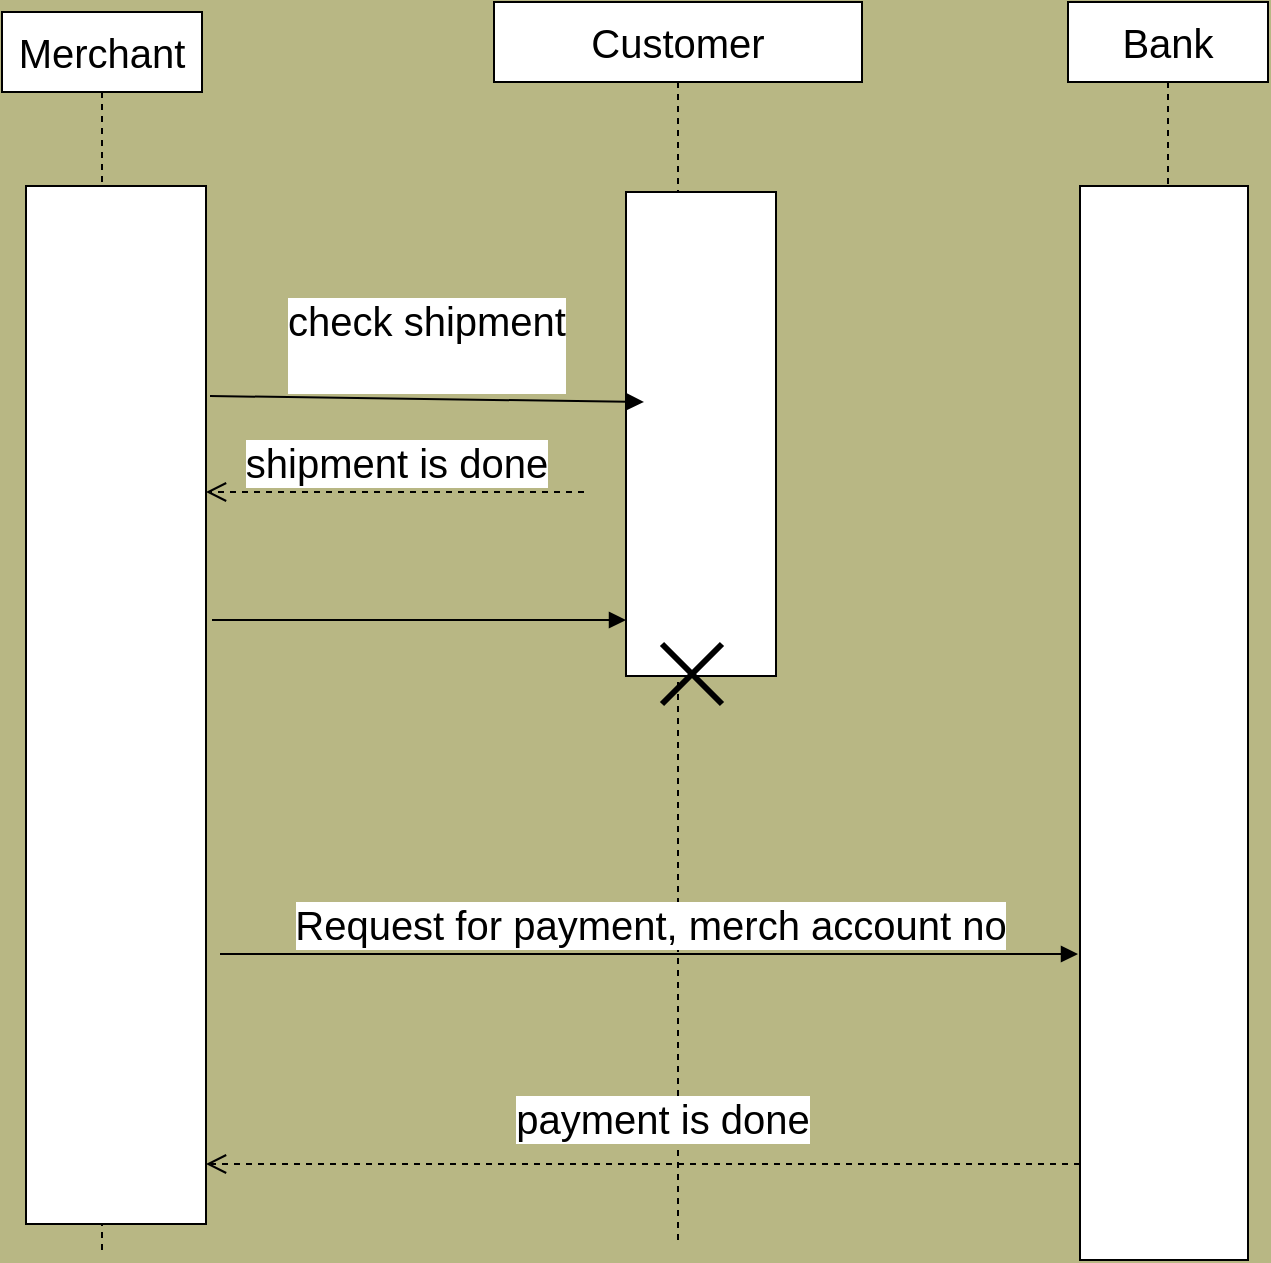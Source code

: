 <mxfile version="24.0.1" type="device">
  <diagram name="Page-1" id="eOZoPtdF6AOH-1mpunKZ">
    <mxGraphModel dx="1386" dy="793" grid="0" gridSize="10" guides="1" tooltips="1" connect="1" arrows="1" fold="1" page="1" pageScale="1" pageWidth="850" pageHeight="1100" background="#b8b784" math="0" shadow="0">
      <root>
        <mxCell id="0" />
        <mxCell id="1" parent="0" />
        <mxCell id="tQw_C3F5uXbMwOZARNFG-9" value="Merchant" style="shape=umlLifeline;perimeter=lifelinePerimeter;whiteSpace=wrap;html=1;container=1;dropTarget=0;collapsible=0;recursiveResize=0;outlineConnect=0;portConstraint=eastwest;newEdgeStyle={&quot;curved&quot;:0,&quot;rounded&quot;:0};fontSize=20;" vertex="1" parent="1">
          <mxGeometry x="102" y="69" width="100" height="620" as="geometry" />
        </mxCell>
        <mxCell id="tQw_C3F5uXbMwOZARNFG-10" value="Customer" style="shape=umlLifeline;perimeter=lifelinePerimeter;whiteSpace=wrap;html=1;container=1;dropTarget=0;collapsible=0;recursiveResize=0;outlineConnect=0;portConstraint=eastwest;newEdgeStyle={&quot;curved&quot;:0,&quot;rounded&quot;:0};fontSize=20;" vertex="1" parent="1">
          <mxGeometry x="348" y="64" width="184" height="622" as="geometry" />
        </mxCell>
        <mxCell id="tQw_C3F5uXbMwOZARNFG-11" value="Bank" style="shape=umlLifeline;perimeter=lifelinePerimeter;whiteSpace=wrap;html=1;container=1;dropTarget=0;collapsible=0;recursiveResize=0;outlineConnect=0;portConstraint=eastwest;newEdgeStyle={&quot;curved&quot;:0,&quot;rounded&quot;:0};fontSize=20;" vertex="1" parent="1">
          <mxGeometry x="635" y="64" width="100" height="629" as="geometry" />
        </mxCell>
        <mxCell id="tQw_C3F5uXbMwOZARNFG-25" value="" style="html=1;points=[[0,0,0,0,5],[0,1,0,0,-5],[1,0,0,0,5],[1,1,0,0,-5]];perimeter=orthogonalPerimeter;outlineConnect=0;targetShapes=umlLifeline;portConstraint=eastwest;newEdgeStyle={&quot;curved&quot;:0,&quot;rounded&quot;:0};fontSize=20;" vertex="1" parent="tQw_C3F5uXbMwOZARNFG-11">
          <mxGeometry x="6" y="92" width="84" height="537" as="geometry" />
        </mxCell>
        <mxCell id="tQw_C3F5uXbMwOZARNFG-13" value="" style="html=1;points=[[0,0,0,0,5],[0,1,0,0,-5],[1,0,0,0,5],[1,1,0,0,-5]];perimeter=orthogonalPerimeter;outlineConnect=0;targetShapes=umlLifeline;portConstraint=eastwest;newEdgeStyle={&quot;curved&quot;:0,&quot;rounded&quot;:0};fontSize=20;" vertex="1" parent="1">
          <mxGeometry x="414" y="159" width="75" height="242" as="geometry" />
        </mxCell>
        <mxCell id="tQw_C3F5uXbMwOZARNFG-15" value="check shipment&lt;div style=&quot;font-size: 20px;&quot;&gt;&lt;br style=&quot;font-size: 20px;&quot;&gt;&lt;/div&gt;" style="html=1;verticalAlign=bottom;endArrow=block;curved=0;rounded=0;fontSize=20;" edge="1" parent="1">
          <mxGeometry width="80" relative="1" as="geometry">
            <mxPoint x="206" y="261" as="sourcePoint" />
            <mxPoint x="423" y="264" as="targetPoint" />
          </mxGeometry>
        </mxCell>
        <mxCell id="tQw_C3F5uXbMwOZARNFG-21" value="shipment is done" style="html=1;verticalAlign=bottom;endArrow=open;dashed=1;endSize=8;curved=0;rounded=0;fontSize=20;" edge="1" parent="1" target="tQw_C3F5uXbMwOZARNFG-12">
          <mxGeometry relative="1" as="geometry">
            <mxPoint x="393" y="309" as="sourcePoint" />
            <mxPoint x="313" y="309" as="targetPoint" />
          </mxGeometry>
        </mxCell>
        <mxCell id="tQw_C3F5uXbMwOZARNFG-23" value="" style="shape=umlDestroy;whiteSpace=wrap;html=1;strokeWidth=3;targetShapes=umlLifeline;fontSize=20;" vertex="1" parent="1">
          <mxGeometry x="432" y="385" width="30" height="30" as="geometry" />
        </mxCell>
        <mxCell id="tQw_C3F5uXbMwOZARNFG-26" value="" style="html=1;verticalAlign=bottom;endArrow=block;curved=0;rounded=0;fontSize=20;" edge="1" parent="1" target="tQw_C3F5uXbMwOZARNFG-13">
          <mxGeometry width="80" relative="1" as="geometry">
            <mxPoint x="207" y="373" as="sourcePoint" />
            <mxPoint x="468" y="408" as="targetPoint" />
          </mxGeometry>
        </mxCell>
        <mxCell id="tQw_C3F5uXbMwOZARNFG-12" value="" style="html=1;points=[[0,0,0,0,5],[0,1,0,0,-5],[1,0,0,0,5],[1,1,0,0,-5]];perimeter=orthogonalPerimeter;outlineConnect=0;targetShapes=umlLifeline;portConstraint=eastwest;newEdgeStyle={&quot;curved&quot;:0,&quot;rounded&quot;:0};fontSize=20;" vertex="1" parent="1">
          <mxGeometry x="114" y="156" width="90" height="519" as="geometry" />
        </mxCell>
        <mxCell id="tQw_C3F5uXbMwOZARNFG-28" value="Request for payment, merch account no" style="html=1;verticalAlign=bottom;endArrow=block;curved=0;rounded=0;fontSize=20;" edge="1" parent="1">
          <mxGeometry width="80" relative="1" as="geometry">
            <mxPoint x="211" y="540" as="sourcePoint" />
            <mxPoint x="640" y="540" as="targetPoint" />
          </mxGeometry>
        </mxCell>
        <mxCell id="tQw_C3F5uXbMwOZARNFG-29" value="payment is done" style="html=1;verticalAlign=bottom;endArrow=open;dashed=1;endSize=8;curved=0;rounded=0;fontSize=20;" edge="1" parent="1">
          <mxGeometry x="-0.043" y="-8" relative="1" as="geometry">
            <mxPoint x="641" y="645" as="sourcePoint" />
            <mxPoint x="204" y="645" as="targetPoint" />
            <Array as="points">
              <mxPoint x="403" y="645" />
              <mxPoint x="320" y="645" />
            </Array>
            <mxPoint as="offset" />
          </mxGeometry>
        </mxCell>
      </root>
    </mxGraphModel>
  </diagram>
</mxfile>
